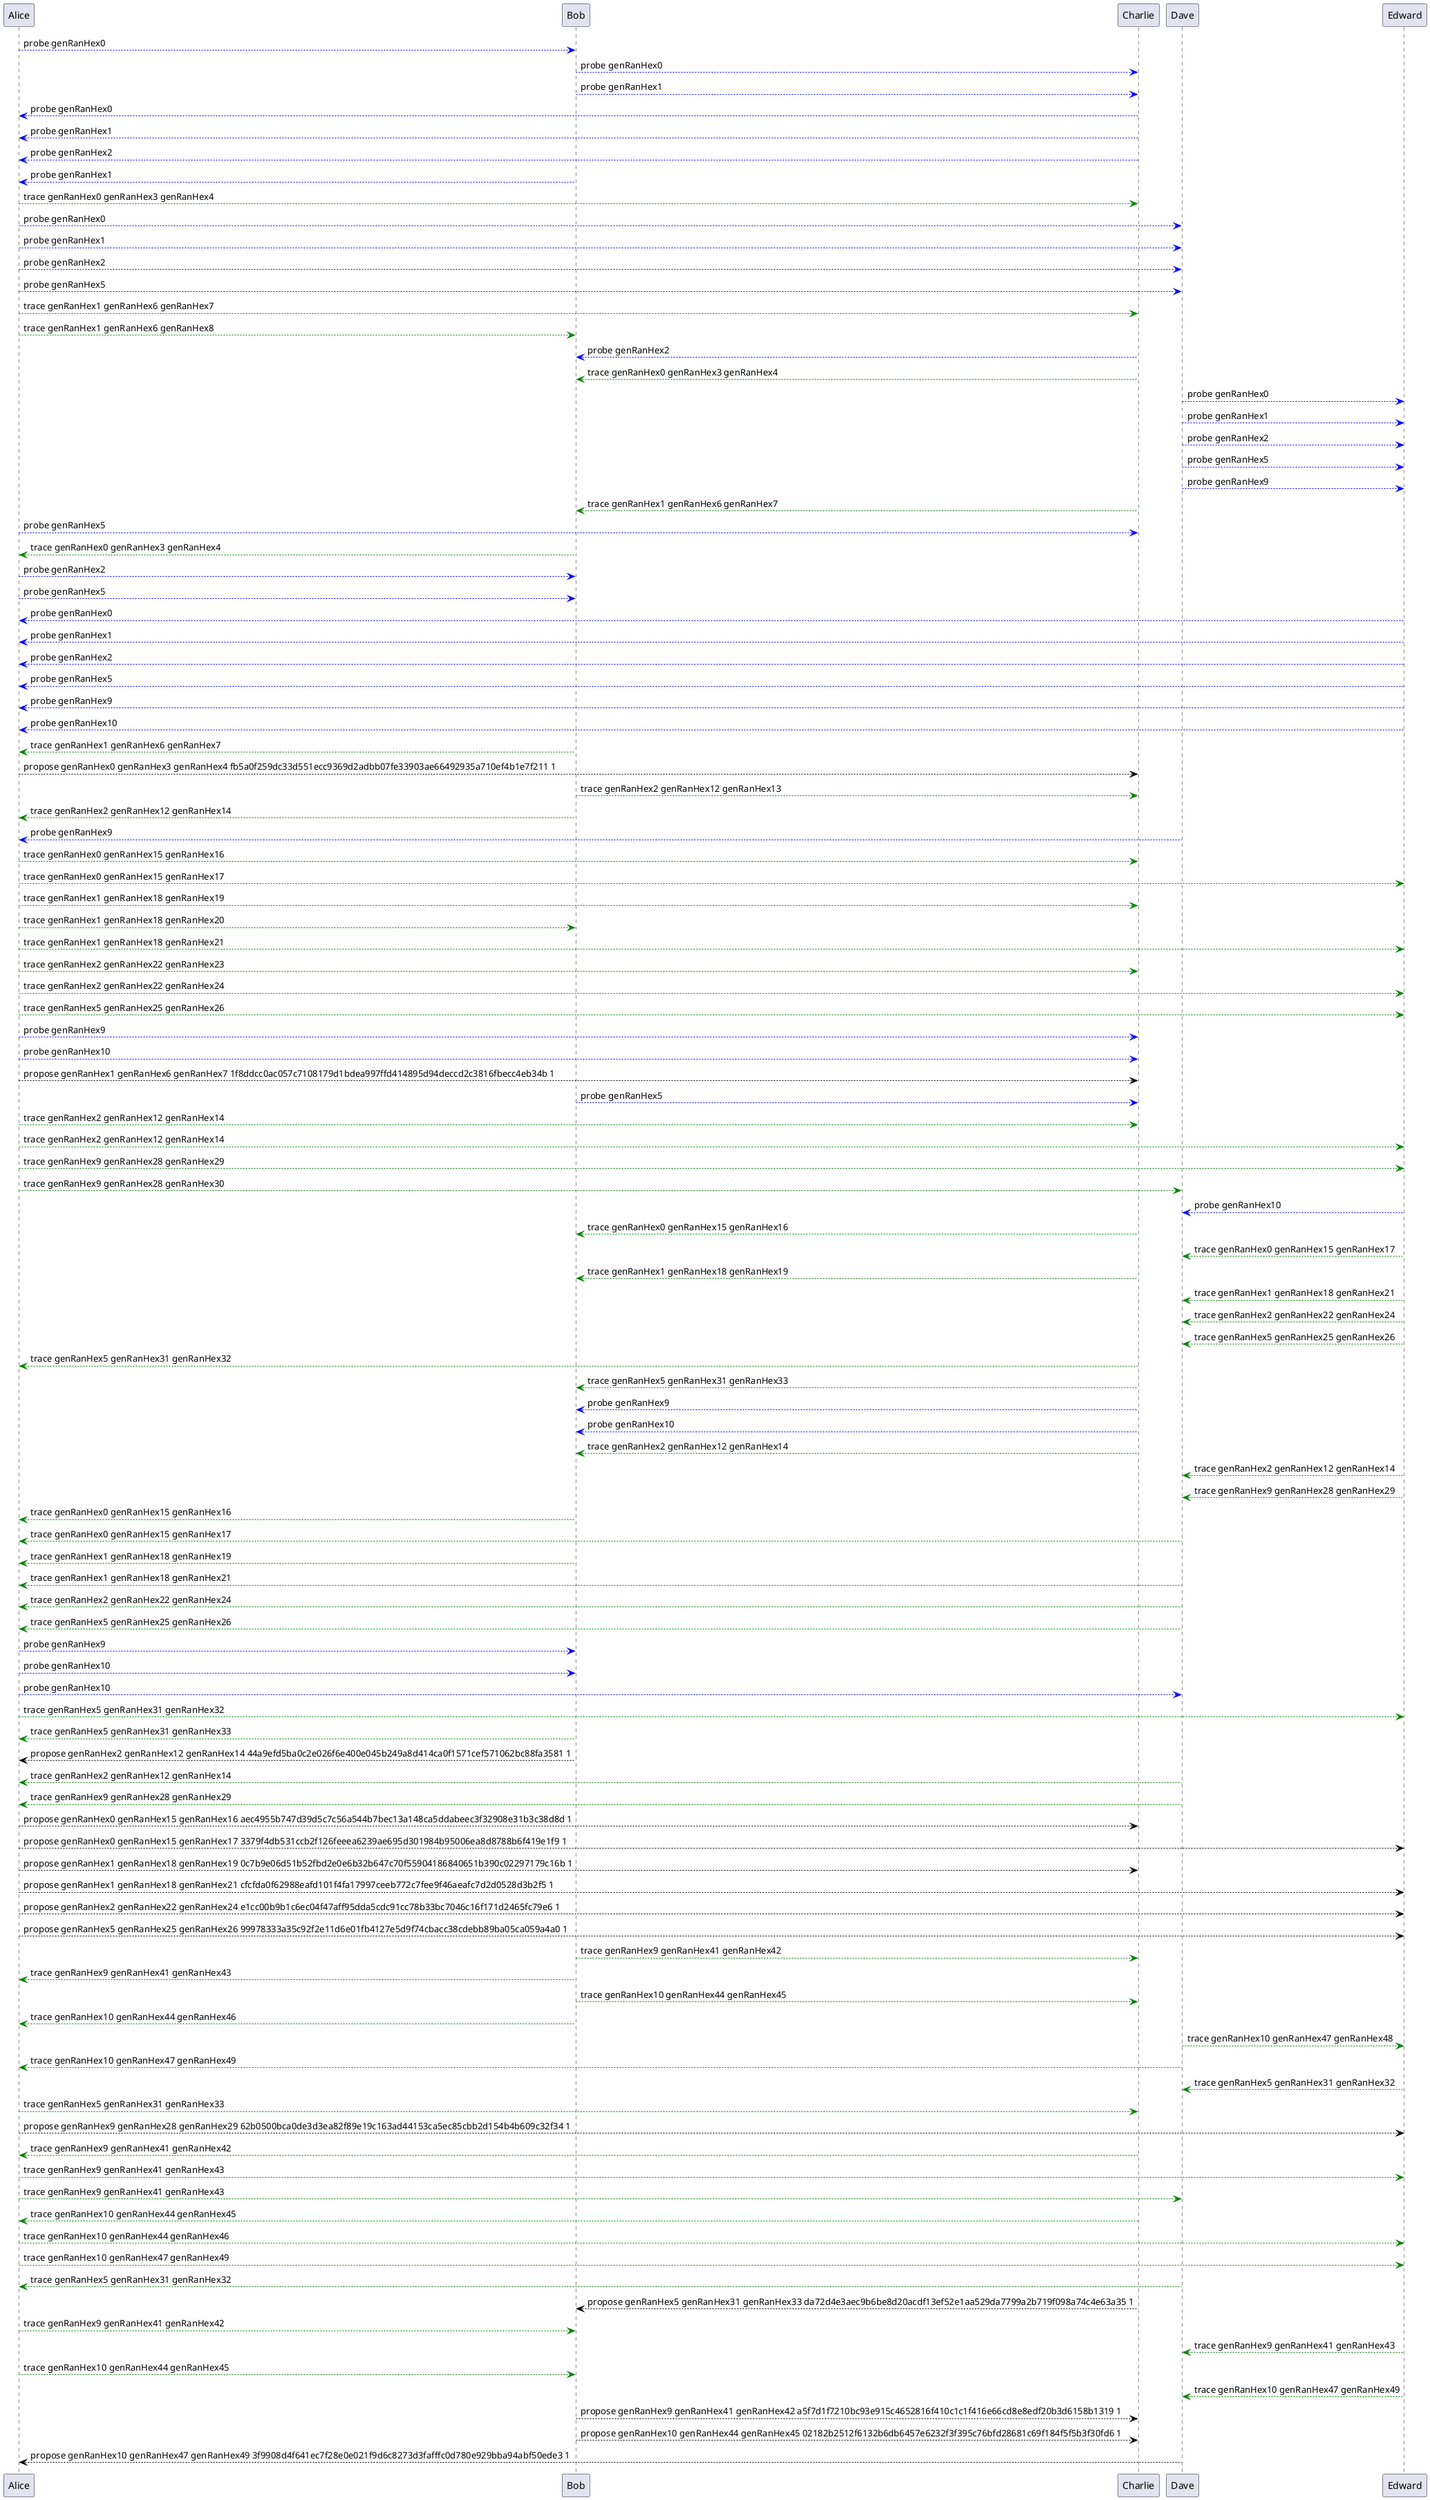 @startuml messages
Alice -[#blue]-> Bob: probe genRanHex0
Bob -[#blue]-> Charlie: probe genRanHex0
Bob -[#blue]-> Charlie: probe genRanHex1
Charlie -[#blue]-> Alice: probe genRanHex0
Charlie -[#blue]-> Alice: probe genRanHex1
Charlie -[#blue]-> Alice: probe genRanHex2
Bob -[#blue]-> Alice: probe genRanHex1
Alice -[#green]-> Charlie: trace genRanHex0 genRanHex3 genRanHex4
Alice -[#blue]-> Dave: probe genRanHex0
Alice -[#blue]-> Dave: probe genRanHex1
Alice -[#blue]-> Dave: probe genRanHex2
Alice -[#blue]-> Dave: probe genRanHex5
Alice -[#green]-> Charlie: trace genRanHex1 genRanHex6 genRanHex7
Alice -[#green]-> Bob: trace genRanHex1 genRanHex6 genRanHex8
Charlie -[#blue]-> Bob: probe genRanHex2
Charlie -[#green]-> Bob: trace genRanHex0 genRanHex3 genRanHex4
Dave -[#blue]-> Edward: probe genRanHex0
Dave -[#blue]-> Edward: probe genRanHex1
Dave -[#blue]-> Edward: probe genRanHex2
Dave -[#blue]-> Edward: probe genRanHex5
Dave -[#blue]-> Edward: probe genRanHex9
Charlie -[#green]-> Bob: trace genRanHex1 genRanHex6 genRanHex7
Alice -[#blue]-> Charlie: probe genRanHex5
Bob -[#green]-> Alice: trace genRanHex0 genRanHex3 genRanHex4
Alice -[#blue]-> Bob: probe genRanHex2
Alice -[#blue]-> Bob: probe genRanHex5
Edward -[#blue]-> Alice: probe genRanHex0
Edward -[#blue]-> Alice: probe genRanHex1
Edward -[#blue]-> Alice: probe genRanHex2
Edward -[#blue]-> Alice: probe genRanHex5
Edward -[#blue]-> Alice: probe genRanHex9
Edward -[#blue]-> Alice: probe genRanHex10
Bob -[#green]-> Alice: trace genRanHex1 genRanHex6 genRanHex7
Alice -[#black]-> Charlie: propose genRanHex0 genRanHex3 genRanHex4 fb5a0f259dc33d551ecc9369d2adbb07fe33903ae66492935a710ef4b1e7f211 1
Bob -[#green]-> Charlie: trace genRanHex2 genRanHex12 genRanHex13
Bob -[#green]-> Alice: trace genRanHex2 genRanHex12 genRanHex14
Dave -[#blue]-> Alice: probe genRanHex9
Alice -[#green]-> Charlie: trace genRanHex0 genRanHex15 genRanHex16
Alice -[#green]-> Edward: trace genRanHex0 genRanHex15 genRanHex17
Alice -[#green]-> Charlie: trace genRanHex1 genRanHex18 genRanHex19
Alice -[#green]-> Bob: trace genRanHex1 genRanHex18 genRanHex20
Alice -[#green]-> Edward: trace genRanHex1 genRanHex18 genRanHex21
Alice -[#green]-> Charlie: trace genRanHex2 genRanHex22 genRanHex23
Alice -[#green]-> Edward: trace genRanHex2 genRanHex22 genRanHex24
Alice -[#green]-> Edward: trace genRanHex5 genRanHex25 genRanHex26
Alice -[#blue]-> Charlie: probe genRanHex9
Alice -[#blue]-> Charlie: probe genRanHex10
Alice -[#black]-> Charlie: propose genRanHex1 genRanHex6 genRanHex7 1f8ddcc0ac057c7108179d1bdea997ffd414895d94deccd2c3816fbecc4eb34b 1
Bob -[#blue]-> Charlie: probe genRanHex5
Alice -[#green]-> Charlie: trace genRanHex2 genRanHex12 genRanHex14
Alice -[#green]-> Edward: trace genRanHex2 genRanHex12 genRanHex14
Alice -[#green]-> Edward: trace genRanHex9 genRanHex28 genRanHex29
Alice -[#green]-> Dave: trace genRanHex9 genRanHex28 genRanHex30
Edward -[#blue]-> Dave: probe genRanHex10
Charlie -[#green]-> Bob: trace genRanHex0 genRanHex15 genRanHex16
Edward -[#green]-> Dave: trace genRanHex0 genRanHex15 genRanHex17
Charlie -[#green]-> Bob: trace genRanHex1 genRanHex18 genRanHex19
Edward -[#green]-> Dave: trace genRanHex1 genRanHex18 genRanHex21
Edward -[#green]-> Dave: trace genRanHex2 genRanHex22 genRanHex24
Edward -[#green]-> Dave: trace genRanHex5 genRanHex25 genRanHex26
Charlie -[#green]-> Alice: trace genRanHex5 genRanHex31 genRanHex32
Charlie -[#green]-> Bob: trace genRanHex5 genRanHex31 genRanHex33
Charlie -[#blue]-> Bob: probe genRanHex9
Charlie -[#blue]-> Bob: probe genRanHex10
Charlie -[#green]-> Bob: trace genRanHex2 genRanHex12 genRanHex14
Edward -[#green]-> Dave: trace genRanHex2 genRanHex12 genRanHex14
Edward -[#green]-> Dave: trace genRanHex9 genRanHex28 genRanHex29
Bob -[#green]-> Alice: trace genRanHex0 genRanHex15 genRanHex16
Dave -[#green]-> Alice: trace genRanHex0 genRanHex15 genRanHex17
Bob -[#green]-> Alice: trace genRanHex1 genRanHex18 genRanHex19
Dave -[#green]-> Alice: trace genRanHex1 genRanHex18 genRanHex21
Dave -[#green]-> Alice: trace genRanHex2 genRanHex22 genRanHex24
Dave -[#green]-> Alice: trace genRanHex5 genRanHex25 genRanHex26
Alice -[#blue]-> Bob: probe genRanHex9
Alice -[#blue]-> Bob: probe genRanHex10
Alice -[#blue]-> Dave: probe genRanHex10
Alice -[#green]-> Edward: trace genRanHex5 genRanHex31 genRanHex32
Bob -[#green]-> Alice: trace genRanHex5 genRanHex31 genRanHex33
Bob -[#black]-> Alice: propose genRanHex2 genRanHex12 genRanHex14 44a9efd5ba0c2e026f6e400e045b249a8d414ca0f1571cef571062bc88fa3581 1
Dave -[#green]-> Alice: trace genRanHex2 genRanHex12 genRanHex14
Dave -[#green]-> Alice: trace genRanHex9 genRanHex28 genRanHex29
Alice -[#black]-> Charlie: propose genRanHex0 genRanHex15 genRanHex16 aec4955b747d39d5c7c56a544b7bec13a148ca5ddabeec3f32908e31b3c38d8d 1
Alice -[#black]-> Edward: propose genRanHex0 genRanHex15 genRanHex17 3379f4db531ccb2f126feeea6239ae695d301984b95006ea8d8788b6f419e1f9 1
Alice -[#black]-> Charlie: propose genRanHex1 genRanHex18 genRanHex19 0c7b9e06d51b52fbd2e0e6b32b647c70f55904186840651b390c02297179c16b 1
Alice -[#black]-> Edward: propose genRanHex1 genRanHex18 genRanHex21 cfcfda0f62988eafd101f4fa17997ceeb772c7fee9f46aeafc7d2d0528d3b2f5 1
Alice -[#black]-> Edward: propose genRanHex2 genRanHex22 genRanHex24 e1cc00b9b1c6ec04f47aff95dda5cdc91cc78b33bc7046c16f171d2465fc79e6 1
Alice -[#black]-> Edward: propose genRanHex5 genRanHex25 genRanHex26 99978333a35c92f2e11d6e01fb4127e5d9f74cbacc38cdebb89ba05ca059a4a0 1
Bob -[#green]-> Charlie: trace genRanHex9 genRanHex41 genRanHex42
Bob -[#green]-> Alice: trace genRanHex9 genRanHex41 genRanHex43
Bob -[#green]-> Charlie: trace genRanHex10 genRanHex44 genRanHex45
Bob -[#green]-> Alice: trace genRanHex10 genRanHex44 genRanHex46
Dave -[#green]-> Edward: trace genRanHex10 genRanHex47 genRanHex48
Dave -[#green]-> Alice: trace genRanHex10 genRanHex47 genRanHex49
Edward -[#green]-> Dave: trace genRanHex5 genRanHex31 genRanHex32
Alice -[#green]-> Charlie: trace genRanHex5 genRanHex31 genRanHex33
Alice -[#black]-> Edward: propose genRanHex9 genRanHex28 genRanHex29 62b0500bca0de3d3ea82f89e19c163ad44153ca5ec85cbb2d154b4b609c32f34 1
Charlie -[#green]-> Alice: trace genRanHex9 genRanHex41 genRanHex42
Alice -[#green]-> Edward: trace genRanHex9 genRanHex41 genRanHex43
Alice -[#green]-> Dave: trace genRanHex9 genRanHex41 genRanHex43
Charlie -[#green]-> Alice: trace genRanHex10 genRanHex44 genRanHex45
Alice -[#green]-> Edward: trace genRanHex10 genRanHex44 genRanHex46
Alice -[#green]-> Edward: trace genRanHex10 genRanHex47 genRanHex49
Dave -[#green]-> Alice: trace genRanHex5 genRanHex31 genRanHex32
Charlie -[#black]-> Bob: propose genRanHex5 genRanHex31 genRanHex33 da72d4e3aec9b6be8d20acdf13ef52e1aa529da7799a2b719f098a74c4e63a35 1
Alice -[#green]-> Bob: trace genRanHex9 genRanHex41 genRanHex42
Edward -[#green]-> Dave: trace genRanHex9 genRanHex41 genRanHex43
Alice -[#green]-> Bob: trace genRanHex10 genRanHex44 genRanHex45
Edward -[#green]-> Dave: trace genRanHex10 genRanHex47 genRanHex49
Bob -[#black]-> Charlie: propose genRanHex9 genRanHex41 genRanHex42 a5f7d1f7210bc93e915c4652816f410c1c1f416e66cd8e8edf20b3d6158b1319 1
Bob -[#black]-> Charlie: propose genRanHex10 genRanHex44 genRanHex45 02182b2512f6132b6db6457e6232f3f395c76bfd28681c69f184f5f5b3f30fd6 1
Dave -[#black]-> Alice: propose genRanHex10 genRanHex47 genRanHex49 3f9908d4f641ec7f28e0e021f9d6c8273d3fafffc0d780e929bba94abf50ede3 1
@enduml